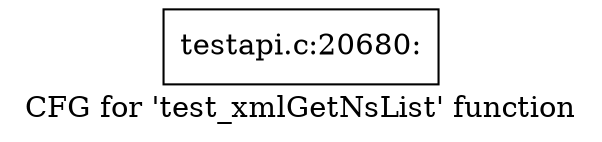 digraph "CFG for 'test_xmlGetNsList' function" {
	label="CFG for 'test_xmlGetNsList' function";

	Node0x4c0cb00 [shape=record,label="{testapi.c:20680:}"];
}
